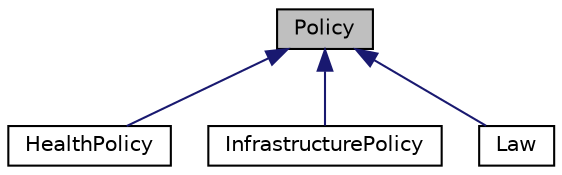 digraph "Policy"
{
 // LATEX_PDF_SIZE
  edge [fontname="Helvetica",fontsize="10",labelfontname="Helvetica",labelfontsize="10"];
  node [fontname="Helvetica",fontsize="10",shape=record];
  Node1 [label="Policy",height=0.2,width=0.4,color="black", fillcolor="grey75", style="filled", fontcolor="black",tooltip="Holds the various laws and policies affecting the simulation."];
  Node1 -> Node2 [dir="back",color="midnightblue",fontsize="10",style="solid",fontname="Helvetica"];
  Node2 [label="HealthPolicy",height=0.2,width=0.4,color="black", fillcolor="white", style="filled",URL="$classHealthPolicy.html",tooltip="Policy class for applying a budget specifically to health-related departments."];
  Node1 -> Node3 [dir="back",color="midnightblue",fontsize="10",style="solid",fontname="Helvetica"];
  Node3 [label="InfrastructurePolicy",height=0.2,width=0.4,color="black", fillcolor="white", style="filled",URL="$classInfrastructurePolicy.html",tooltip="Policy class for handling budgets related to infrastructure."];
  Node1 -> Node4 [dir="back",color="midnightblue",fontsize="10",style="solid",fontname="Helvetica"];
  Node4 [label="Law",height=0.2,width=0.4,color="black", fillcolor="white", style="filled",URL="$classLaw.html",tooltip="Represents a legal policy that can be enacted by the government."];
}
